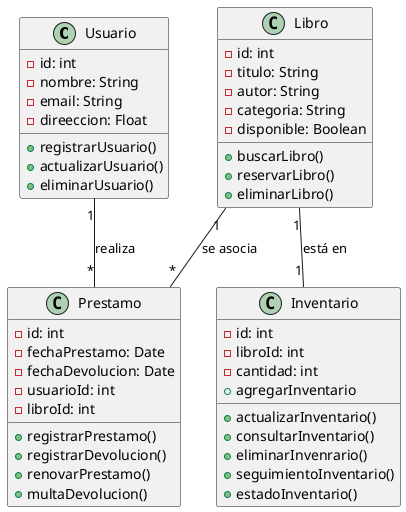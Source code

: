 @startuml

class Usuario {
    - id: int
    - nombre: String
    - email: String
    - direeccion: Float
    + registrarUsuario()
    + actualizarUsuario()
    + eliminarUsuario()
}

class Libro {
    - id: int
    - titulo: String
    - autor: String
    - categoria: String
    - disponible: Boolean
    + buscarLibro()
    + reservarLibro()
    + eliminarLibro()
}

class Prestamo {
    - id: int
    - fechaPrestamo: Date
    - fechaDevolucion: Date
    - usuarioId: int
    - libroId: int
    + registrarPrestamo()
    + registrarDevolucion()
    + renovarPrestamo()
    + multaDevolucion()
}

class Inventario {
    - id: int
    - libroId: int
    - cantidad: int
    + actualizarInventario()
    + consultarInventario()
    + agregarInventario
    + eliminarInvenrario()
    + seguimientoInventario()
    + estadoInventario()
}

Usuario "1" -- "*" Prestamo: realiza
Libro "1" -- "*" Prestamo: se asocia
Libro "1" -- "1" Inventario: está en

@enduml